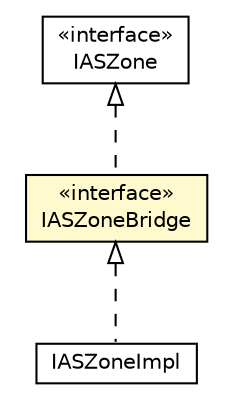 #!/usr/local/bin/dot
#
# Class diagram 
# Generated by UMLGraph version R5_6-24-gf6e263 (http://www.umlgraph.org/)
#

digraph G {
	edge [fontname="Helvetica",fontsize=10,labelfontname="Helvetica",labelfontsize=10];
	node [fontname="Helvetica",fontsize=10,shape=plaintext];
	nodesep=0.25;
	ranksep=0.5;
	// org.universAAL.lddi.zigbee.commissioning.clusters.api.IASZoneBridge
	c172020 [label=<<table title="org.universAAL.lddi.zigbee.commissioning.clusters.api.IASZoneBridge" border="0" cellborder="1" cellspacing="0" cellpadding="2" port="p" bgcolor="lemonChiffon" href="./IASZoneBridge.html">
		<tr><td><table border="0" cellspacing="0" cellpadding="1">
<tr><td align="center" balign="center"> &#171;interface&#187; </td></tr>
<tr><td align="center" balign="center"> IASZoneBridge </td></tr>
		</table></td></tr>
		</table>>, URL="./IASZoneBridge.html", fontname="Helvetica", fontcolor="black", fontsize=10.0];
	// org.universAAL.lddi.zigbee.commissioning.clusters.impl.IASZoneImpl
	c172022 [label=<<table title="org.universAAL.lddi.zigbee.commissioning.clusters.impl.IASZoneImpl" border="0" cellborder="1" cellspacing="0" cellpadding="2" port="p" href="../impl/IASZoneImpl.html">
		<tr><td><table border="0" cellspacing="0" cellpadding="1">
<tr><td align="center" balign="center"> IASZoneImpl </td></tr>
		</table></td></tr>
		</table>>, URL="../impl/IASZoneImpl.html", fontname="Helvetica", fontcolor="black", fontsize=10.0];
	//org.universAAL.lddi.zigbee.commissioning.clusters.api.IASZoneBridge implements it.cnr.isti.zigbee.ha.cluster.glue.security_safety.IASZone
	c172099:p -> c172020:p [dir=back,arrowtail=empty,style=dashed];
	//org.universAAL.lddi.zigbee.commissioning.clusters.impl.IASZoneImpl implements org.universAAL.lddi.zigbee.commissioning.clusters.api.IASZoneBridge
	c172020:p -> c172022:p [dir=back,arrowtail=empty,style=dashed];
	// it.cnr.isti.zigbee.ha.cluster.glue.security_safety.IASZone
	c172099 [label=<<table title="it.cnr.isti.zigbee.ha.cluster.glue.security_safety.IASZone" border="0" cellborder="1" cellspacing="0" cellpadding="2" port="p" href="http://java.sun.com/j2se/1.4.2/docs/api/it/cnr/isti/zigbee/ha/cluster/glue/security_safety/IASZone.html">
		<tr><td><table border="0" cellspacing="0" cellpadding="1">
<tr><td align="center" balign="center"> &#171;interface&#187; </td></tr>
<tr><td align="center" balign="center"> IASZone </td></tr>
		</table></td></tr>
		</table>>, URL="http://java.sun.com/j2se/1.4.2/docs/api/it/cnr/isti/zigbee/ha/cluster/glue/security_safety/IASZone.html", fontname="Helvetica", fontcolor="black", fontsize=10.0];
}

